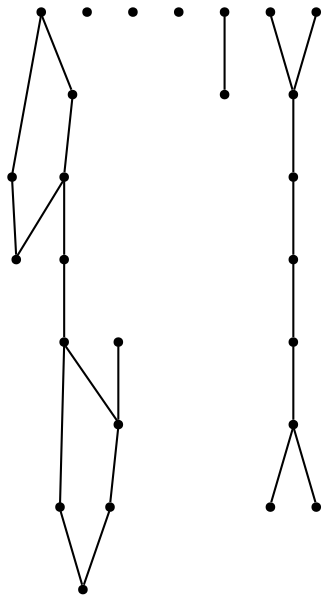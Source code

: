 graph {
  node [shape=point,comment="{\"directed\":false,\"doi\":\"10.1007/978-3-642-00219-9_31\",\"figure\":\"4\"}"]

  v0 [pos="1415.1148255813953,764.8181195719259"]
  v1 [pos="1415.1148255813953,693.9173061397526"]
  v2 [pos="1415.1148255813953,977.5204326656315"]
  v3 [pos="1415.1148255813953,906.6196192334583"]
  v4 [pos="1379.6509331281795,693.9173061397526"]
  v5 [pos="1379.6509331281795,764.818119571926"]
  v6 [pos="1379.6509331281795,835.718805801285"]
  v7 [pos="1379.6509331281795,906.6196192334581"]
  v8 [pos="1379.6509331281795,977.5204326656315"]
  v9 [pos="1379.6509331281795,729.3051290712158"]
  v10 [pos="1379.6509331281795,942.0074421649213"]
  v11 [pos="1273.2593512069348,764.8181195719259"]
  v12 [pos="1273.2593512069348,906.6196192334583"]
  v13 [pos="1237.7954905665197,764.8181195719259"]
  v14 [pos="1237.7954905665197,906.6196192334583"]
  v15 [pos="1202.331598113304,835.718805801285"]
  v16 [pos="1273.2593512069348,835.718805801285"]
  v17 [pos="1202.331598113304,906.6196192334583"]
  v18 [pos="1095.9399525664574,942.0074421649213"]
  v19 [pos="1095.9399525664574,729.3051290712157"]
  v20 [pos="1202.331598113304,764.8181195719259"]
  v21 [pos="1095.9399525664574,977.5204326656315"]
  v22 [pos="1095.9399525664574,693.9173061397526"]
  v23 [pos="1095.9399525664574,764.818119571926"]
  v24 [pos="1095.9399525664574,835.7188058012849"]
  v25 [pos="1095.9399525664574,906.6196192334583"]

  v0 -- v1 [id="-1",pos="1415.1148255813953,764.8181195719259 1415.1148255813953,693.9173061397526 1415.1148255813953,693.9173061397526 1415.1148255813953,693.9173061397526"]
  v2 -- v3 [id="-2",pos="1415.1148255813953,977.5204326656315 1415.1148255813953,906.6196192334583 1415.1148255813953,906.6196192334583 1415.1148255813953,906.6196192334583"]
  v4 -- v1 [id="-4",pos="1379.6509331281795,693.9173061397526 1415.1148255813953,693.9173061397526 1415.1148255813953,693.9173061397526 1415.1148255813953,693.9173061397526"]
  v25 -- v24 [id="-8",pos="1095.9399525664574,906.6196192334583 1095.9399525664574,835.7188058012849 1095.9399525664574,835.7188058012849 1095.9399525664574,835.7188058012849"]
  v19 -- v22 [id="-9",pos="1095.9399525664574,729.3051290712157 1095.9399525664574,693.9173061397526 1095.9399525664574,693.9173061397526 1095.9399525664574,693.9173061397526"]
  v19 -- v20 [id="-12",pos="1095.9399525664574,729.3051290712157 1202.331598113304,764.8181195719259 1202.331598113304,764.8181195719259 1202.331598113304,764.8181195719259"]
  v17 -- v18 [id="-13",pos="1202.331598113304,906.6196192334583 1095.9399525664574,942.0074421649213 1095.9399525664574,942.0074421649213 1095.9399525664574,942.0074421649213"]
  v15 -- v16 [id="-14",pos="1202.331598113304,835.718805801285 1273.2593512069348,835.718805801285 1273.2593512069348,835.718805801285 1273.2593512069348,835.718805801285"]
  v24 -- v23 [id="-15",pos="1095.9399525664574,835.7188058012849 1095.9399525664574,764.818119571926 1095.9399525664574,764.818119571926 1095.9399525664574,764.818119571926"]
  v18 -- v25 [id="-18",pos="1095.9399525664574,942.0074421649213 1095.9399525664574,906.6196192334583 1095.9399525664574,906.6196192334583 1095.9399525664574,906.6196192334583"]
  v21 -- v18 [id="-22",pos="1095.9399525664574,977.5204326656315 1095.9399525664574,942.0074421649213 1095.9399525664574,942.0074421649213 1095.9399525664574,942.0074421649213"]
  v12 -- v9 [id="-23",pos="1273.2593512069348,906.6196192334583 1379.6509331281795,729.3051290712158 1379.6509331281795,729.3051290712158 1379.6509331281795,729.3051290712158"]
  v8 -- v10 [id="-27",pos="1379.6509331281795,977.5204326656315 1379.6509331281795,942.0074421649213 1379.6509331281795,942.0074421649213 1379.6509331281795,942.0074421649213"]
  v10 -- v7 [id="-28",pos="1379.6509331281795,942.0074421649213 1379.6509331281795,906.6196192334581 1379.6509331281795,906.6196192334581 1379.6509331281795,906.6196192334581"]
  v7 -- v6 [id="-29",pos="1379.6509331281795,906.6196192334581 1379.6509331281795,835.718805801285 1379.6509331281795,835.718805801285 1379.6509331281795,835.718805801285"]
  v6 -- v5 [id="-30",pos="1379.6509331281795,835.718805801285 1379.6509331281795,764.818119571926 1379.6509331281795,764.818119571926 1379.6509331281795,764.818119571926"]
  v5 -- v9 [id="-31",pos="1379.6509331281795,764.818119571926 1379.6509331281795,729.3051290712158 1379.6509331281795,729.3051290712158 1379.6509331281795,729.3051290712158"]
  v9 -- v4 [id="-32",pos="1379.6509331281795,729.3051290712158 1379.6509331281795,693.9173061397526 1379.6509331281795,693.9173061397526 1379.6509331281795,693.9173061397526"]
  v8 -- v2 [id="-34",pos="1379.6509331281795,977.5204326656315 1415.1148255813953,977.5204326656315 1415.1148255813953,977.5204326656315 1415.1148255813953,977.5204326656315"]
  v7 -- v3 [id="-36",pos="1379.6509331281795,906.6196192334581 1415.1148255813953,906.6196192334583 1415.1148255813953,906.6196192334583 1415.1148255813953,906.6196192334583"]
  v5 -- v0 [id="-39",pos="1379.6509331281795,764.818119571926 1415.1148255813953,764.8181195719259 1415.1148255813953,764.8181195719259 1415.1148255813953,764.8181195719259"]
  v23 -- v19 [id="-40",pos="1095.9399525664574,764.818119571926 1095.9399525664574,729.3051290712157 1095.9399525664574,729.3051290712157 1095.9399525664574,729.3051290712157"]
}
